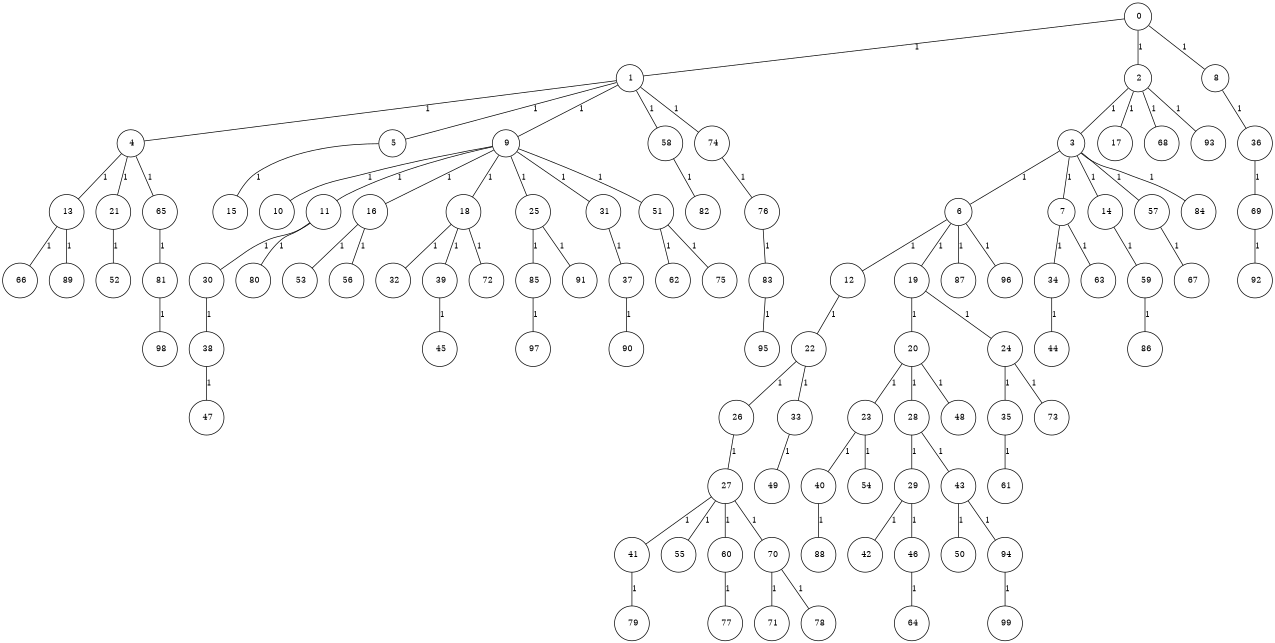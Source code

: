graph G {
size="8.5,11;"
ratio = "expand;"
fixedsize="true;"
overlap="scale;"
node[shape=circle,width=.12,hight=.12,fontsize=12]
edge[fontsize=12]

0[label=" 0" color=black, pos="0.58884598,1.4586546!"];
1[label=" 1" color=black, pos="1.8051145,1.7586508!"];
2[label=" 2" color=black, pos="0.9315508,0.97640764!"];
3[label=" 3" color=black, pos="1.9816375,1.755667!"];
4[label=" 4" color=black, pos="0.74813148,2.9621252!"];
5[label=" 5" color=black, pos="2.689194,0.98850646!"];
6[label=" 6" color=black, pos="1.4032375,0.72351941!"];
7[label=" 7" color=black, pos="2.1451221,0.58456787!"];
8[label=" 8" color=black, pos="2.396784,2.0817827!"];
9[label=" 9" color=black, pos="0.81282146,1.8786436!"];
10[label=" 10" color=black, pos="1.9889722,1.1609816!"];
11[label=" 11" color=black, pos="1.741167,0.89870864!"];
12[label=" 12" color=black, pos="0.085831055,1.0373466!"];
13[label=" 13" color=black, pos="2.2666199,0.39869755!"];
14[label=" 14" color=black, pos="0.27885921,1.2064212!"];
15[label=" 15" color=black, pos="2.6219903,1.1579494!"];
16[label=" 16" color=black, pos="1.8342116,2.2206728!"];
17[label=" 17" color=black, pos="1.0801656,1.3914053!"];
18[label=" 18" color=black, pos="0.95436764,1.0397475!"];
19[label=" 19" color=black, pos="1.4690354,1.1848331!"];
20[label=" 20" color=black, pos="2.79929,1.3298915!"];
21[label=" 21" color=black, pos="0.2480328,1.7357672!"];
22[label=" 22" color=black, pos="0.85080604,1.9508733!"];
23[label=" 23" color=black, pos="0.73317753,2.4915707!"];
24[label=" 24" color=black, pos="0.34855481,2.2144221!"];
25[label=" 25" color=black, pos="1.81156,2.4978582!"];
26[label=" 26" color=black, pos="1.1582142,2.4614623!"];
27[label=" 27" color=black, pos="0.47606182,1.182116!"];
28[label=" 28" color=black, pos="2.8684752,2.3412617!"];
29[label=" 29" color=black, pos="2.2405966,1.6434!"];
30[label=" 30" color=black, pos="2.0192173,0.56419906!"];
31[label=" 31" color=black, pos="1.703096,2.3197839!"];
32[label=" 32" color=black, pos="2.7680133,1.4803712!"];
33[label=" 33" color=black, pos="2.1400334,1.3455009!"];
34[label=" 34" color=black, pos="0.5158351,2.9254971!"];
35[label=" 35" color=black, pos="2.4532586,0.26724873!"];
36[label=" 36" color=black, pos="1.6196207,1.4382418!"];
37[label=" 37" color=black, pos="1.6855392,0.95162004!"];
38[label=" 38" color=black, pos="1.675915,1.4571514!"];
39[label=" 39" color=black, pos="1.5715889,1.4306619!"];
40[label=" 40" color=black, pos="2.3111414,0.91917552!"];
41[label=" 41" color=black, pos="0.88926249,1.7494223!"];
42[label=" 42" color=black, pos="2.0716397,0.39699452!"];
43[label=" 43" color=black, pos="1.7825326,1.8466321!"];
44[label=" 44" color=black, pos="1.2727536,1.2623707!"];
45[label=" 45" color=black, pos="2.3665156,1.6630494!"];
46[label=" 46" color=black, pos="2.7298099,0.42144172!"];
47[label=" 47" color=black, pos="2.8971362,0.64100093!"];
48[label=" 48" color=black, pos="2.7631367,2.6594523!"];
49[label=" 49" color=black, pos="0.82485291,1.0574968!"];
50[label=" 50" color=black, pos="1.083794,0.4213909!"];
51[label=" 51" color=black, pos="1.1187345,0.26848001!"];
52[label=" 52" color=black, pos="0.55289689,1.349781!"];
53[label=" 53" color=black, pos="0.74484149,0.96184317!"];
54[label=" 54" color=black, pos="2.1330313,0.77605007!"];
55[label=" 55" color=black, pos="0.23538848,2.238445!"];
56[label=" 56" color=black, pos="2.9772274,0.65092431!"];
57[label=" 57" color=black, pos="2.3067718,1.6985729!"];
58[label=" 58" color=black, pos="2.1629123,1.2568925!"];
59[label=" 59" color=black, pos="2.3879868,2.673135!"];
60[label=" 60" color=black, pos="2.0562232,0.86029624!"];
61[label=" 61" color=black, pos="2.0357464,1.2757161!"];
62[label=" 62" color=black, pos="0.2054243,0.19894515!"];
63[label=" 63" color=black, pos="2.4688171,0.43933792!"];
64[label=" 64" color=black, pos="1.3352874,0.24812493!"];
65[label=" 65" color=black, pos="0.79868331,1.032625!"];
66[label=" 66" color=black, pos="2.0666617,1.2432425!"];
67[label=" 67" color=black, pos="2.81489,1.3955323!"];
68[label=" 68" color=black, pos="2.9392935,0.67217799!"];
69[label=" 69" color=black, pos="1.0779679,2.1438177!"];
70[label=" 70" color=black, pos="0.99966019,2.724205!"];
71[label=" 71" color=black, pos="1.780153,0.9145219!"];
72[label=" 72" color=black, pos="2.2538052,1.7574995!"];
73[label=" 73" color=black, pos="0.1093447,1.0140841!"];
74[label=" 74" color=black, pos="1.079642,1.6306549!"];
75[label=" 75" color=black, pos="0.17370417,0.76564532!"];
76[label=" 76" color=black, pos="1.2820157,1.0880377!"];
77[label=" 77" color=black, pos="0.38571737,2.6433759!"];
78[label=" 78" color=black, pos="1.5746182,1.8538549!"];
79[label=" 79" color=black, pos="1.5311238,2.4702115!"];
80[label=" 80" color=black, pos="0.93102362,2.8374174!"];
81[label=" 81" color=black, pos="0.017835488,1.2163747!"];
82[label=" 82" color=black, pos="0.10882814,0.99200957!"];
83[label=" 83" color=black, pos="1.8732169,0.39553001!"];
84[label=" 84" color=black, pos="1.1954782,0.51521624!"];
85[label=" 85" color=black, pos="1.7154231,0.96657312!"];
86[label=" 86" color=black, pos="1.5261729,0.64481242!"];
87[label=" 87" color=black, pos="1.5888048,2.8422256!"];
88[label=" 88" color=black, pos="0.34273489,0.56019673!"];
89[label=" 89" color=black, pos="1.5311445,1.4580479!"];
90[label=" 90" color=black, pos="2.6236011,1.9225049!"];
91[label=" 91" color=black, pos="0.20771234,1.6520506!"];
92[label=" 92" color=black, pos="2.8016026,1.9843861!"];
93[label=" 93" color=black, pos="1.3258589,2.8070669!"];
94[label=" 94" color=black, pos="0.77138722,2.9093286!"];
95[label=" 95" color=black, pos="2.5669033,1.8800204!"];
96[label=" 96" color=black, pos="0.43119717,2.2702085!"];
97[label=" 97" color=black, pos="1.2167886,2.6023143!"];
98[label=" 98" color=black, pos="0.17831388,0.33720772!"];
99[label=" 99" color=black, pos="1.8428542,0.78921675!"];
0--1[label="1"]
0--2[label="1"]
0--8[label="1"]
1--4[label="1"]
1--5[label="1"]
1--9[label="1"]
1--58[label="1"]
1--74[label="1"]
2--3[label="1"]
2--17[label="1"]
2--68[label="1"]
2--93[label="1"]
3--6[label="1"]
3--7[label="1"]
3--14[label="1"]
3--57[label="1"]
3--84[label="1"]
4--13[label="1"]
4--21[label="1"]
4--65[label="1"]
5--15[label="1"]
6--12[label="1"]
6--19[label="1"]
6--87[label="1"]
6--96[label="1"]
7--34[label="1"]
7--63[label="1"]
8--36[label="1"]
9--10[label="1"]
9--11[label="1"]
9--16[label="1"]
9--18[label="1"]
9--25[label="1"]
9--31[label="1"]
9--51[label="1"]
11--30[label="1"]
11--80[label="1"]
12--22[label="1"]
13--66[label="1"]
13--89[label="1"]
14--59[label="1"]
16--53[label="1"]
16--56[label="1"]
18--32[label="1"]
18--39[label="1"]
18--72[label="1"]
19--20[label="1"]
19--24[label="1"]
20--23[label="1"]
20--28[label="1"]
20--48[label="1"]
21--52[label="1"]
22--26[label="1"]
22--33[label="1"]
23--40[label="1"]
23--54[label="1"]
24--35[label="1"]
24--73[label="1"]
25--85[label="1"]
25--91[label="1"]
26--27[label="1"]
27--41[label="1"]
27--55[label="1"]
27--60[label="1"]
27--70[label="1"]
28--29[label="1"]
28--43[label="1"]
29--42[label="1"]
29--46[label="1"]
30--38[label="1"]
31--37[label="1"]
33--49[label="1"]
34--44[label="1"]
35--61[label="1"]
36--69[label="1"]
37--90[label="1"]
38--47[label="1"]
39--45[label="1"]
40--88[label="1"]
41--79[label="1"]
43--50[label="1"]
43--94[label="1"]
46--64[label="1"]
51--62[label="1"]
51--75[label="1"]
57--67[label="1"]
58--82[label="1"]
59--86[label="1"]
60--77[label="1"]
65--81[label="1"]
69--92[label="1"]
70--71[label="1"]
70--78[label="1"]
74--76[label="1"]
76--83[label="1"]
81--98[label="1"]
83--95[label="1"]
85--97[label="1"]
94--99[label="1"]

}
